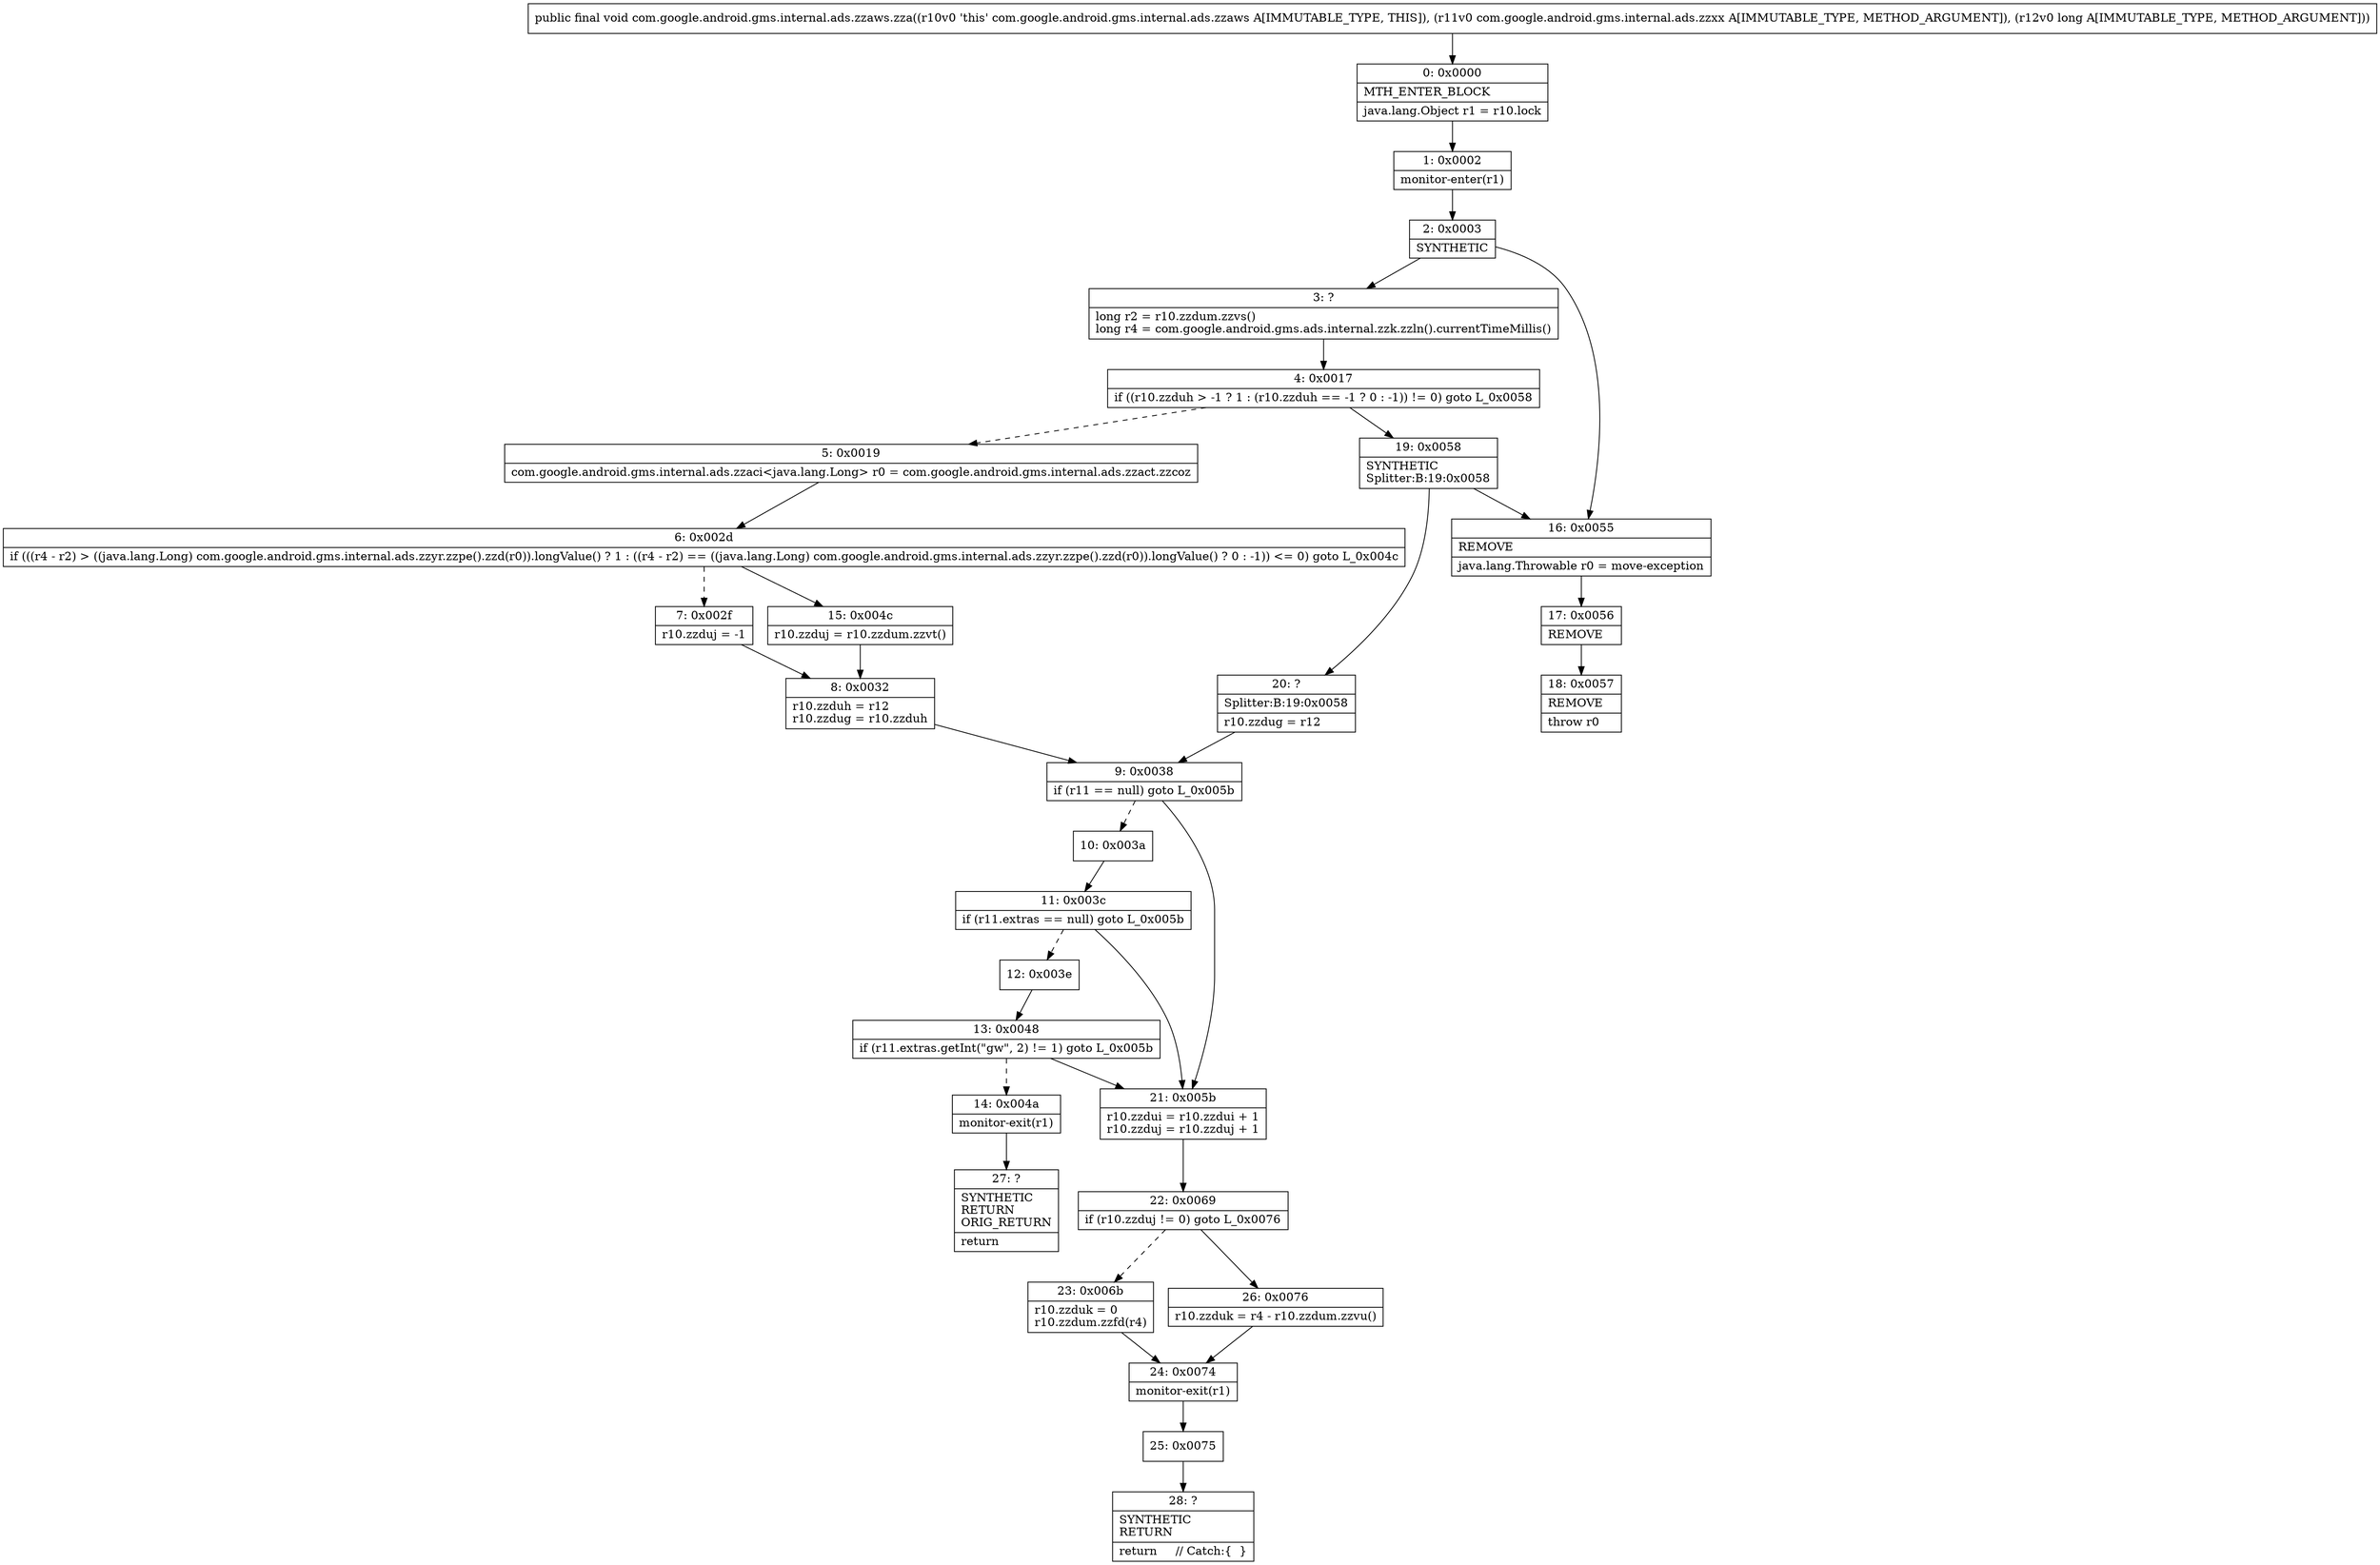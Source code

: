 digraph "CFG forcom.google.android.gms.internal.ads.zzaws.zza(Lcom\/google\/android\/gms\/internal\/ads\/zzxx;J)V" {
Node_0 [shape=record,label="{0\:\ 0x0000|MTH_ENTER_BLOCK\l|java.lang.Object r1 = r10.lock\l}"];
Node_1 [shape=record,label="{1\:\ 0x0002|monitor\-enter(r1)\l}"];
Node_2 [shape=record,label="{2\:\ 0x0003|SYNTHETIC\l}"];
Node_3 [shape=record,label="{3\:\ ?|long r2 = r10.zzdum.zzvs()\llong r4 = com.google.android.gms.ads.internal.zzk.zzln().currentTimeMillis()\l}"];
Node_4 [shape=record,label="{4\:\ 0x0017|if ((r10.zzduh \> \-1 ? 1 : (r10.zzduh == \-1 ? 0 : \-1)) != 0) goto L_0x0058\l}"];
Node_5 [shape=record,label="{5\:\ 0x0019|com.google.android.gms.internal.ads.zzaci\<java.lang.Long\> r0 = com.google.android.gms.internal.ads.zzact.zzcoz\l}"];
Node_6 [shape=record,label="{6\:\ 0x002d|if (((r4 \- r2) \> ((java.lang.Long) com.google.android.gms.internal.ads.zzyr.zzpe().zzd(r0)).longValue() ? 1 : ((r4 \- r2) == ((java.lang.Long) com.google.android.gms.internal.ads.zzyr.zzpe().zzd(r0)).longValue() ? 0 : \-1)) \<= 0) goto L_0x004c\l}"];
Node_7 [shape=record,label="{7\:\ 0x002f|r10.zzduj = \-1\l}"];
Node_8 [shape=record,label="{8\:\ 0x0032|r10.zzduh = r12\lr10.zzdug = r10.zzduh\l}"];
Node_9 [shape=record,label="{9\:\ 0x0038|if (r11 == null) goto L_0x005b\l}"];
Node_10 [shape=record,label="{10\:\ 0x003a}"];
Node_11 [shape=record,label="{11\:\ 0x003c|if (r11.extras == null) goto L_0x005b\l}"];
Node_12 [shape=record,label="{12\:\ 0x003e}"];
Node_13 [shape=record,label="{13\:\ 0x0048|if (r11.extras.getInt(\"gw\", 2) != 1) goto L_0x005b\l}"];
Node_14 [shape=record,label="{14\:\ 0x004a|monitor\-exit(r1)\l}"];
Node_15 [shape=record,label="{15\:\ 0x004c|r10.zzduj = r10.zzdum.zzvt()\l}"];
Node_16 [shape=record,label="{16\:\ 0x0055|REMOVE\l|java.lang.Throwable r0 = move\-exception\l}"];
Node_17 [shape=record,label="{17\:\ 0x0056|REMOVE\l}"];
Node_18 [shape=record,label="{18\:\ 0x0057|REMOVE\l|throw r0\l}"];
Node_19 [shape=record,label="{19\:\ 0x0058|SYNTHETIC\lSplitter:B:19:0x0058\l}"];
Node_20 [shape=record,label="{20\:\ ?|Splitter:B:19:0x0058\l|r10.zzdug = r12\l}"];
Node_21 [shape=record,label="{21\:\ 0x005b|r10.zzdui = r10.zzdui + 1\lr10.zzduj = r10.zzduj + 1\l}"];
Node_22 [shape=record,label="{22\:\ 0x0069|if (r10.zzduj != 0) goto L_0x0076\l}"];
Node_23 [shape=record,label="{23\:\ 0x006b|r10.zzduk = 0\lr10.zzdum.zzfd(r4)\l}"];
Node_24 [shape=record,label="{24\:\ 0x0074|monitor\-exit(r1)\l}"];
Node_25 [shape=record,label="{25\:\ 0x0075}"];
Node_26 [shape=record,label="{26\:\ 0x0076|r10.zzduk = r4 \- r10.zzdum.zzvu()\l}"];
Node_27 [shape=record,label="{27\:\ ?|SYNTHETIC\lRETURN\lORIG_RETURN\l|return\l}"];
Node_28 [shape=record,label="{28\:\ ?|SYNTHETIC\lRETURN\l|return     \/\/ Catch:\{  \}\l}"];
MethodNode[shape=record,label="{public final void com.google.android.gms.internal.ads.zzaws.zza((r10v0 'this' com.google.android.gms.internal.ads.zzaws A[IMMUTABLE_TYPE, THIS]), (r11v0 com.google.android.gms.internal.ads.zzxx A[IMMUTABLE_TYPE, METHOD_ARGUMENT]), (r12v0 long A[IMMUTABLE_TYPE, METHOD_ARGUMENT])) }"];
MethodNode -> Node_0;
Node_0 -> Node_1;
Node_1 -> Node_2;
Node_2 -> Node_3;
Node_2 -> Node_16;
Node_3 -> Node_4;
Node_4 -> Node_5[style=dashed];
Node_4 -> Node_19;
Node_5 -> Node_6;
Node_6 -> Node_7[style=dashed];
Node_6 -> Node_15;
Node_7 -> Node_8;
Node_8 -> Node_9;
Node_9 -> Node_10[style=dashed];
Node_9 -> Node_21;
Node_10 -> Node_11;
Node_11 -> Node_12[style=dashed];
Node_11 -> Node_21;
Node_12 -> Node_13;
Node_13 -> Node_14[style=dashed];
Node_13 -> Node_21;
Node_14 -> Node_27;
Node_15 -> Node_8;
Node_16 -> Node_17;
Node_17 -> Node_18;
Node_19 -> Node_20;
Node_19 -> Node_16;
Node_20 -> Node_9;
Node_21 -> Node_22;
Node_22 -> Node_23[style=dashed];
Node_22 -> Node_26;
Node_23 -> Node_24;
Node_24 -> Node_25;
Node_25 -> Node_28;
Node_26 -> Node_24;
}

